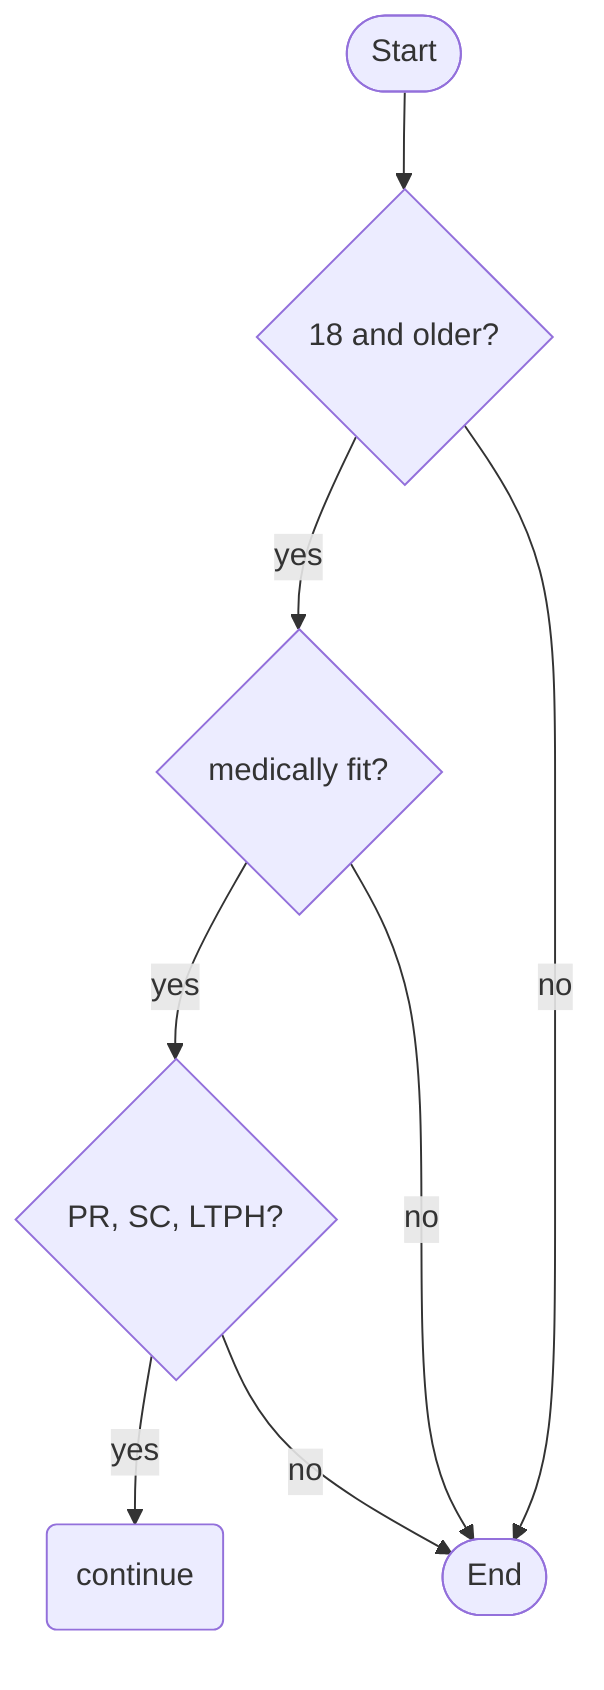flowchart TD
        A(["Start"])
        A --> B{"18 and older?"}
        B -- yes --> C{"medically fit?"}
        B -- no --> Z(["End"])
        C -- yes --> D{"PR, SC, LTPH?"}
        C -- no --> Z(["End"])
        D -- yes --> E("continue")
        D -- no --> Z(["End"])
